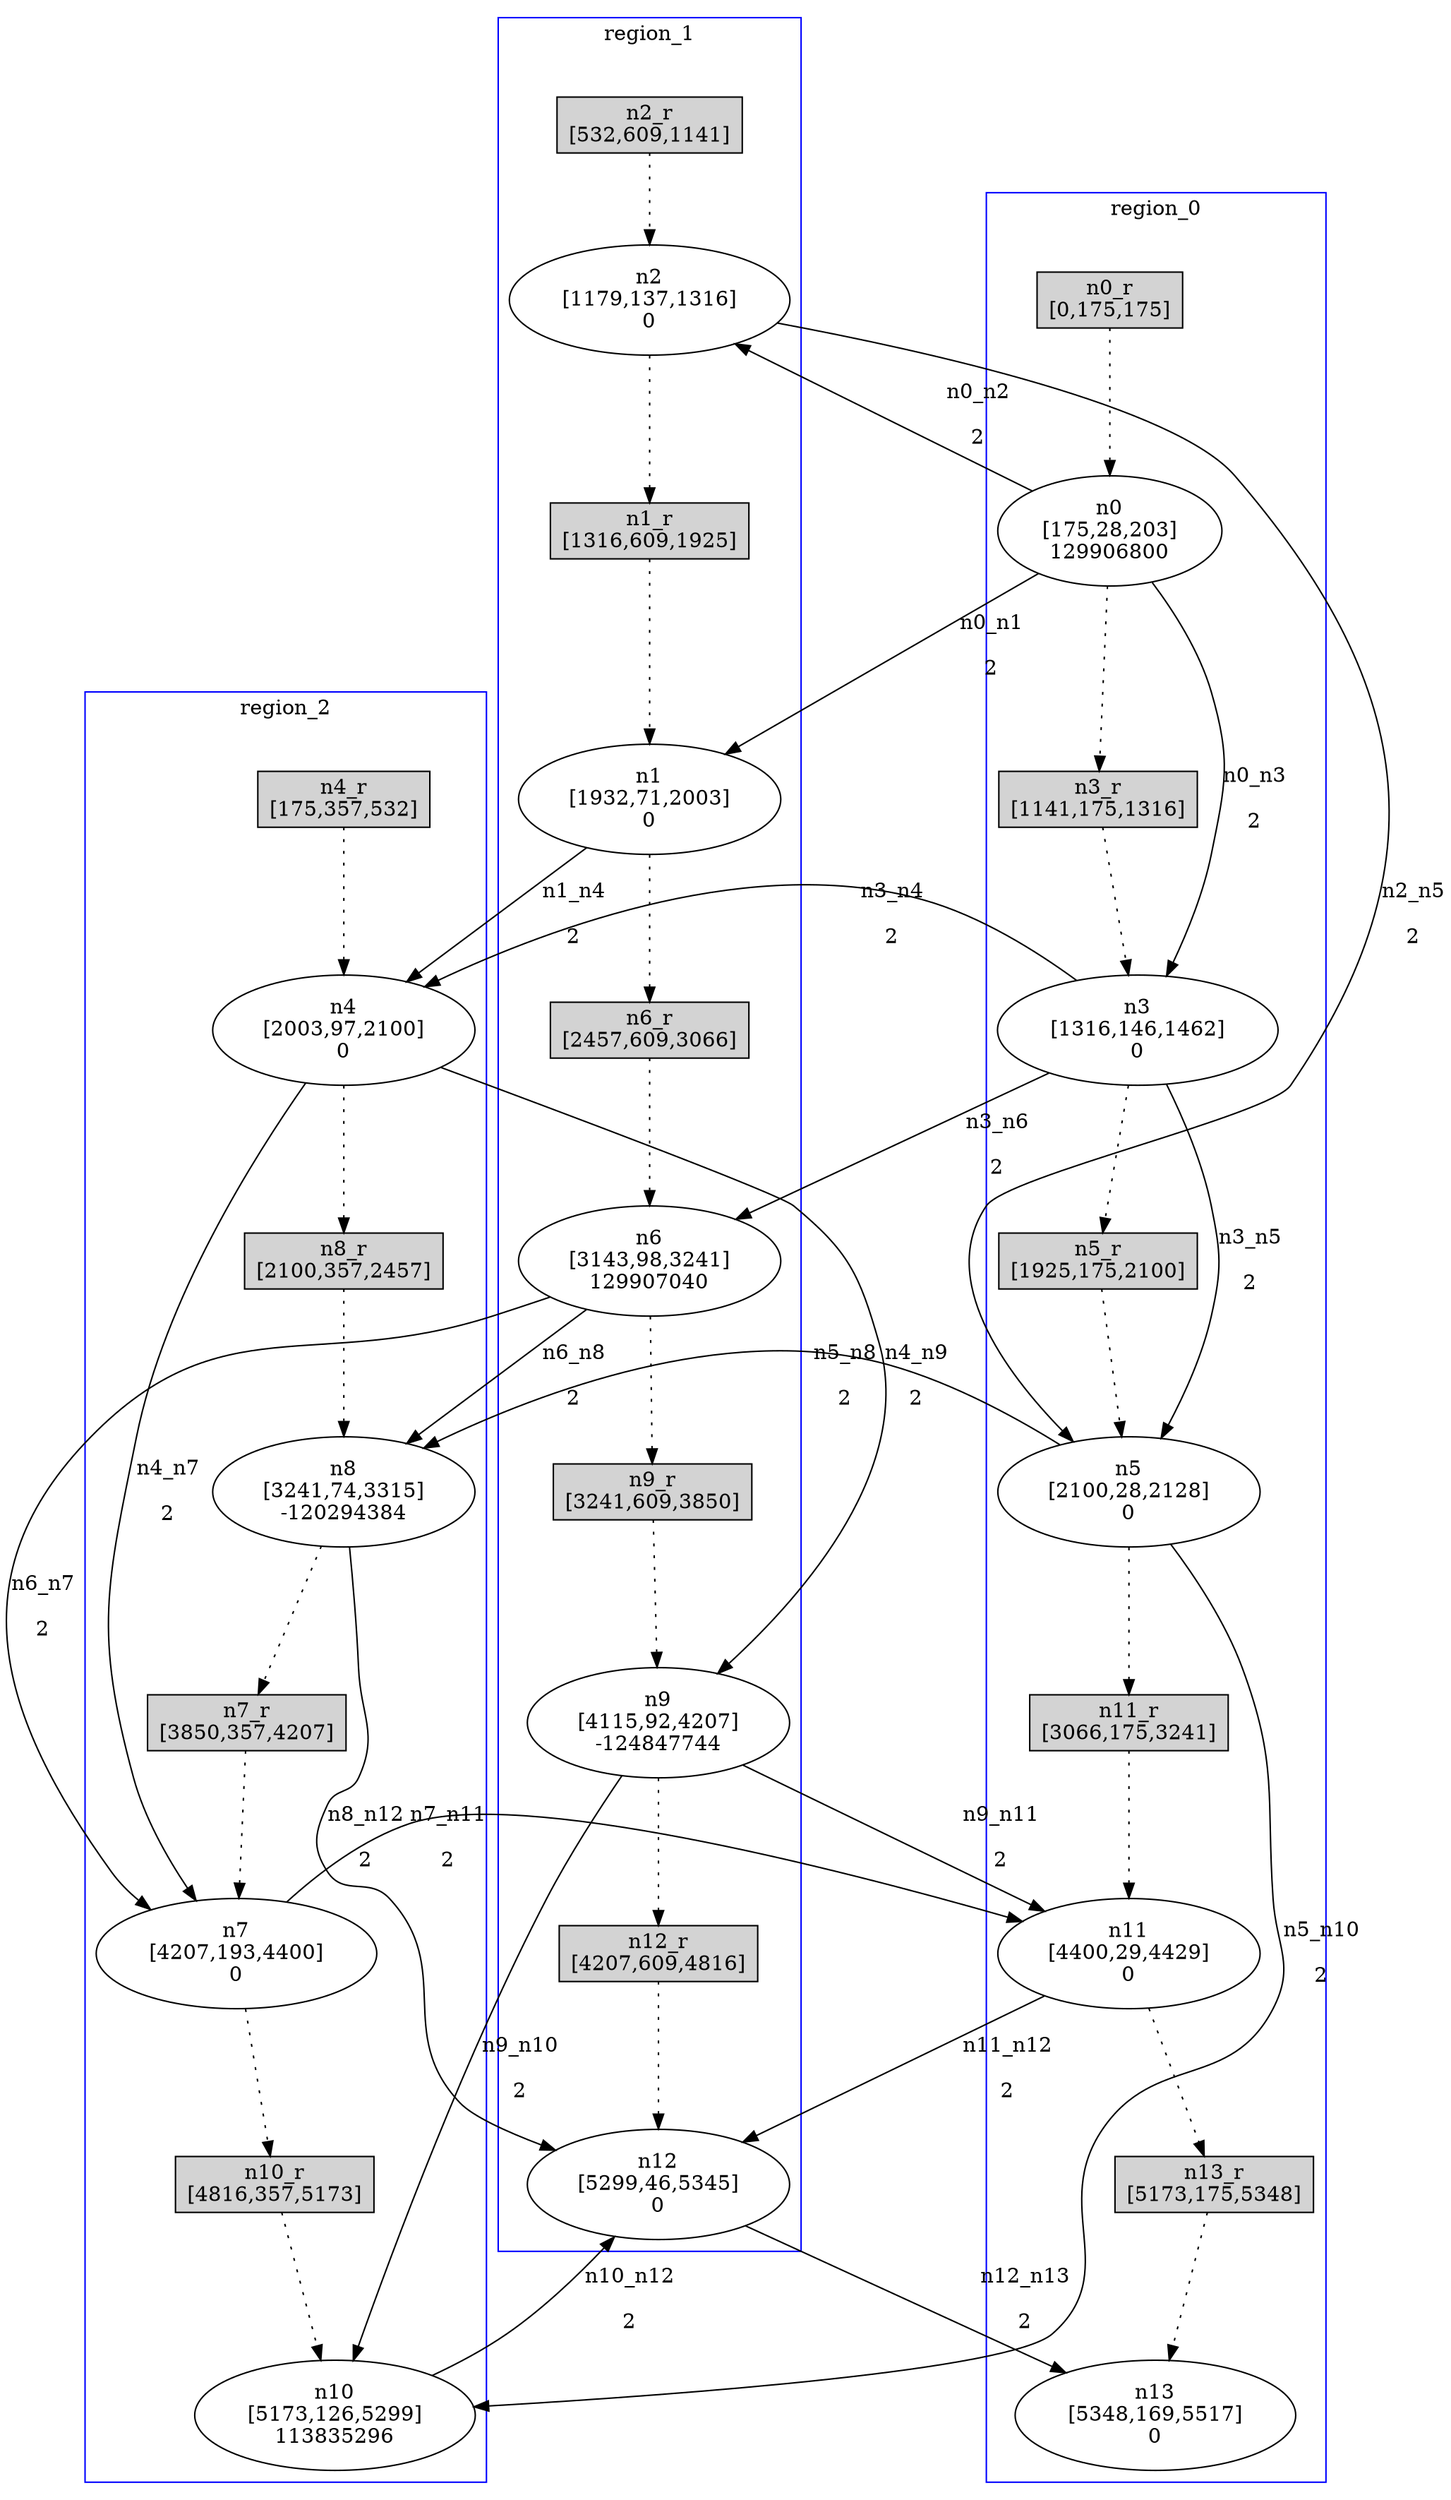 //3-LSsolveMIPnSolStatus 2.
//4-SL 5517.
//5-LSsolveMIPsolveTime(double) 1109.05.
//6-reconfigurateNum(int) 14.
//7-reconfigurateTime(int) 5348.
digraph test_0 {
	size="28,40";
	subgraph cluster0 {
		stytle=filled;
		color=blue;
		label=region_0;
		n0_r [ shape = box, style = filled, label = "n0_r\n[0,175,175]" ];
		n0 [ label="n0\n[175,28,203]\n129906800" ];
		n0_r -> n0 [ style = dotted ];
		n3_r [ shape = box, style = filled, label = "n3_r\n[1141,175,1316]" ];
		n3 [ label="n3\n[1316,146,1462]\n0" ];
		n3_r -> n3 [ style = dotted ];
		n5_r [ shape = box, style = filled, label = "n5_r\n[1925,175,2100]" ];
		n5 [ label="n5\n[2100,28,2128]\n0" ];
		n5_r -> n5 [ style = dotted ];
		n11_r [ shape = box, style = filled, label = "n11_r\n[3066,175,3241]" ];
		n11 [ label="n11\n[4400,29,4429]\n0" ];
		n11_r -> n11 [ style = dotted ];
		n13_r [ shape = box, style = filled, label = "n13_r\n[5173,175,5348]" ];
		n13 [ label="n13\n[5348,169,5517]\n0" ];
		n13_r -> n13 [ style = dotted ];
		n0 -> n3_r [ style = dotted ];
		n3 -> n5_r [ style = dotted ];
		n5 -> n11_r [ style = dotted ];
		n11 -> n13_r [ style = dotted ];
	}
	subgraph cluster1 {
		stytle=filled;
		color=blue;
		label=region_1;
		n2_r [ shape = box, style = filled, label = "n2_r\n[532,609,1141]" ];
		n2 [ label="n2\n[1179,137,1316]\n0" ];
		n2_r -> n2 [ style = dotted ];
		n1_r [ shape = box, style = filled, label = "n1_r\n[1316,609,1925]" ];
		n1 [ label="n1\n[1932,71,2003]\n0" ];
		n1_r -> n1 [ style = dotted ];
		n6_r [ shape = box, style = filled, label = "n6_r\n[2457,609,3066]" ];
		n6 [ label="n6\n[3143,98,3241]\n129907040" ];
		n6_r -> n6 [ style = dotted ];
		n9_r [ shape = box, style = filled, label = "n9_r\n[3241,609,3850]" ];
		n9 [ label="n9\n[4115,92,4207]\n-124847744" ];
		n9_r -> n9 [ style = dotted ];
		n12_r [ shape = box, style = filled, label = "n12_r\n[4207,609,4816]" ];
		n12 [ label="n12\n[5299,46,5345]\n0" ];
		n12_r -> n12 [ style = dotted ];
		n2 -> n1_r [ style = dotted ];
		n1 -> n6_r [ style = dotted ];
		n6 -> n9_r [ style = dotted ];
		n9 -> n12_r [ style = dotted ];
	}
	subgraph cluster2 {
		stytle=filled;
		color=blue;
		label=region_2;
		n4_r [ shape = box, style = filled, label = "n4_r\n[175,357,532]" ];
		n4 [ label="n4\n[2003,97,2100]\n0" ];
		n4_r -> n4 [ style = dotted ];
		n8_r [ shape = box, style = filled, label = "n8_r\n[2100,357,2457]" ];
		n8 [ label="n8\n[3241,74,3315]\n-120294384" ];
		n8_r -> n8 [ style = dotted ];
		n7_r [ shape = box, style = filled, label = "n7_r\n[3850,357,4207]" ];
		n7 [ label="n7\n[4207,193,4400]\n0" ];
		n7_r -> n7 [ style = dotted ];
		n10_r [ shape = box, style = filled, label = "n10_r\n[4816,357,5173]" ];
		n10 [ label="n10\n[5173,126,5299]\n113835296" ];
		n10_r -> n10 [ style = dotted ];
		n4 -> n8_r [ style = dotted ];
		n8 -> n7_r [ style = dotted ];
		n7 -> n10_r [ style = dotted ];
	}
	n0 -> n1 [ label="n0_n1\n2" ];
	n0 -> n2 [ label="n0_n2\n2" ];
	n0 -> n3 [ label="n0_n3\n2" ];
	n1 -> n4 [ label="n1_n4\n2" ];
	n2 -> n5 [ label="n2_n5\n2" ];
	n3 -> n4 [ label="n3_n4\n2" ];
	n3 -> n5 [ label="n3_n5\n2" ];
	n3 -> n6 [ label="n3_n6\n2" ];
	n4 -> n7 [ label="n4_n7\n2" ];
	n4 -> n9 [ label="n4_n9\n2" ];
	n5 -> n8 [ label="n5_n8\n2" ];
	n5 -> n10 [ label="n5_n10\n2" ];
	n6 -> n7 [ label="n6_n7\n2" ];
	n6 -> n8 [ label="n6_n8\n2" ];
	n7 -> n11 [ label="n7_n11\n2" ];
	n9 -> n10 [ label="n9_n10\n2" ];
	n9 -> n11 [ label="n9_n11\n2" ];
	n8 -> n12 [ label="n8_n12\n2" ];
	n10 -> n12 [ label="n10_n12\n2" ];
	n11 -> n12 [ label="n11_n12\n2" ];
	n12 -> n13 [ label="n12_n13\n2" ];
}
